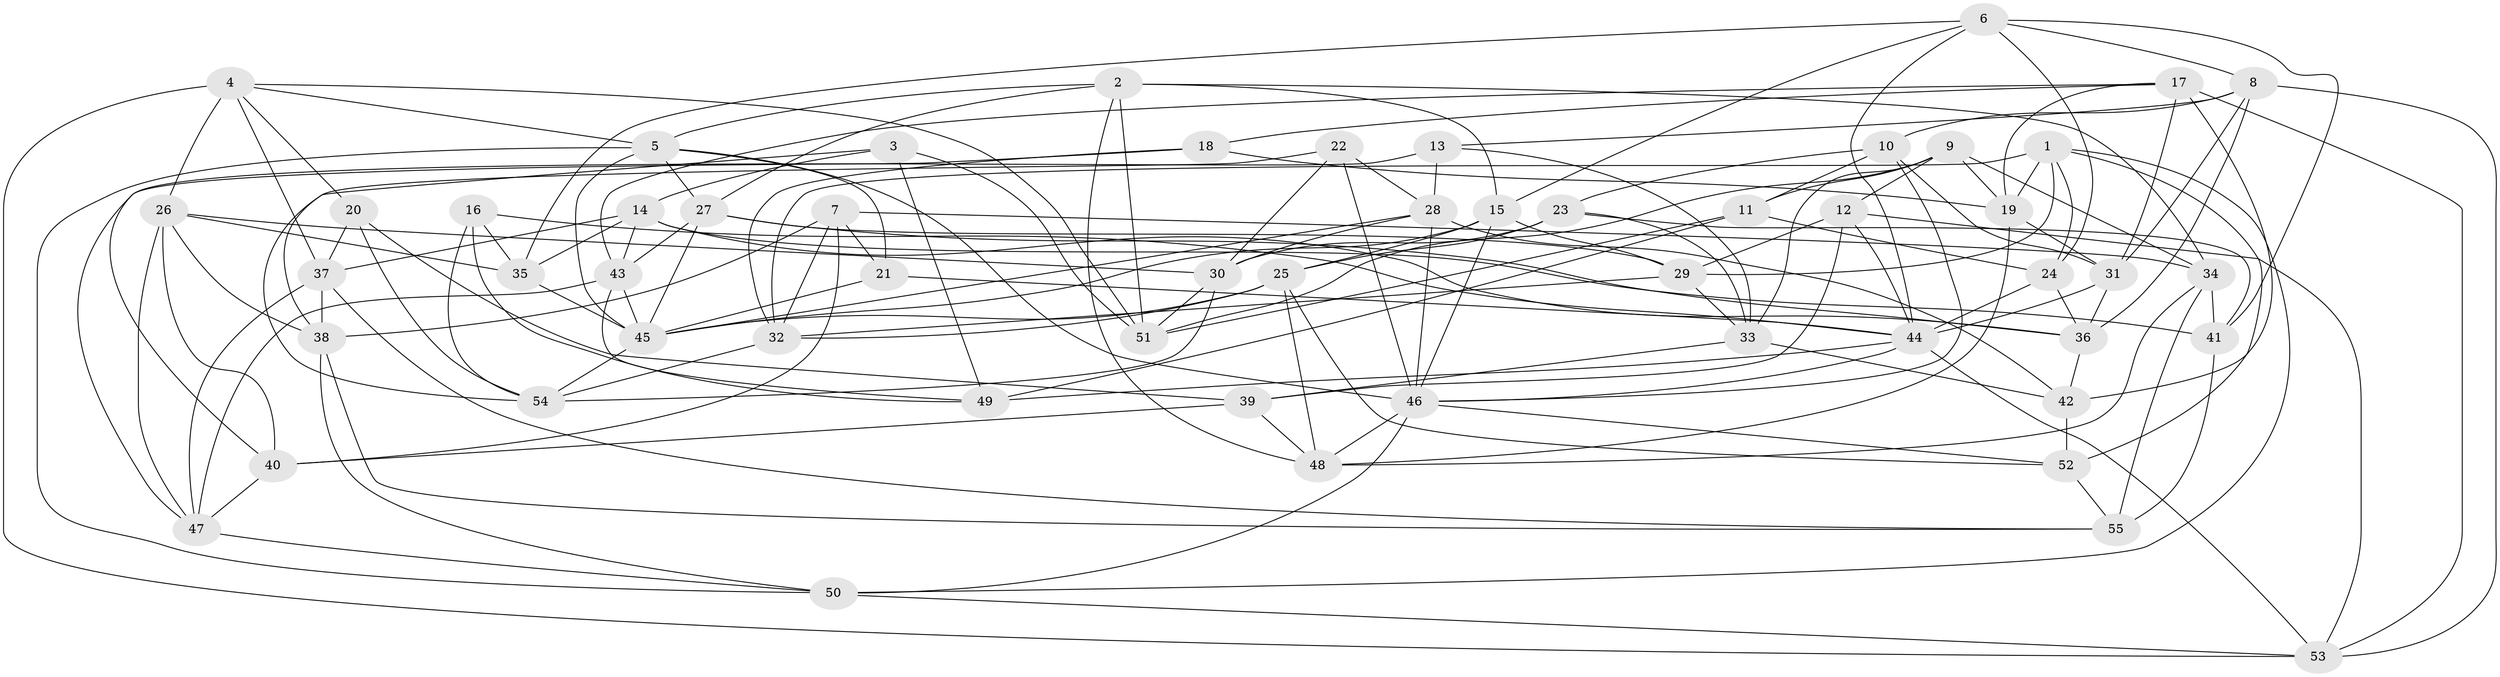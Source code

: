 // original degree distribution, {4: 1.0}
// Generated by graph-tools (version 1.1) at 2025/26/03/09/25 03:26:59]
// undirected, 55 vertices, 156 edges
graph export_dot {
graph [start="1"]
  node [color=gray90,style=filled];
  1;
  2;
  3;
  4;
  5;
  6;
  7;
  8;
  9;
  10;
  11;
  12;
  13;
  14;
  15;
  16;
  17;
  18;
  19;
  20;
  21;
  22;
  23;
  24;
  25;
  26;
  27;
  28;
  29;
  30;
  31;
  32;
  33;
  34;
  35;
  36;
  37;
  38;
  39;
  40;
  41;
  42;
  43;
  44;
  45;
  46;
  47;
  48;
  49;
  50;
  51;
  52;
  53;
  54;
  55;
  1 -- 19 [weight=1.0];
  1 -- 24 [weight=1.0];
  1 -- 29 [weight=1.0];
  1 -- 32 [weight=1.0];
  1 -- 50 [weight=1.0];
  1 -- 52 [weight=1.0];
  2 -- 5 [weight=1.0];
  2 -- 15 [weight=1.0];
  2 -- 27 [weight=1.0];
  2 -- 34 [weight=1.0];
  2 -- 48 [weight=1.0];
  2 -- 51 [weight=1.0];
  3 -- 14 [weight=1.0];
  3 -- 38 [weight=1.0];
  3 -- 49 [weight=1.0];
  3 -- 51 [weight=1.0];
  4 -- 5 [weight=1.0];
  4 -- 20 [weight=1.0];
  4 -- 26 [weight=1.0];
  4 -- 37 [weight=1.0];
  4 -- 51 [weight=1.0];
  4 -- 53 [weight=1.0];
  5 -- 21 [weight=1.0];
  5 -- 27 [weight=1.0];
  5 -- 45 [weight=1.0];
  5 -- 46 [weight=2.0];
  5 -- 50 [weight=1.0];
  6 -- 8 [weight=1.0];
  6 -- 15 [weight=1.0];
  6 -- 24 [weight=1.0];
  6 -- 35 [weight=1.0];
  6 -- 41 [weight=1.0];
  6 -- 44 [weight=1.0];
  7 -- 21 [weight=1.0];
  7 -- 32 [weight=1.0];
  7 -- 34 [weight=1.0];
  7 -- 38 [weight=1.0];
  7 -- 40 [weight=2.0];
  8 -- 10 [weight=1.0];
  8 -- 13 [weight=1.0];
  8 -- 31 [weight=1.0];
  8 -- 36 [weight=1.0];
  8 -- 53 [weight=1.0];
  9 -- 11 [weight=1.0];
  9 -- 12 [weight=1.0];
  9 -- 19 [weight=1.0];
  9 -- 33 [weight=1.0];
  9 -- 34 [weight=1.0];
  9 -- 51 [weight=1.0];
  10 -- 11 [weight=1.0];
  10 -- 23 [weight=2.0];
  10 -- 31 [weight=1.0];
  10 -- 46 [weight=1.0];
  11 -- 24 [weight=2.0];
  11 -- 49 [weight=1.0];
  11 -- 51 [weight=1.0];
  12 -- 29 [weight=1.0];
  12 -- 39 [weight=2.0];
  12 -- 44 [weight=1.0];
  12 -- 53 [weight=1.0];
  13 -- 28 [weight=1.0];
  13 -- 33 [weight=1.0];
  13 -- 47 [weight=1.0];
  14 -- 35 [weight=1.0];
  14 -- 36 [weight=1.0];
  14 -- 37 [weight=1.0];
  14 -- 41 [weight=1.0];
  14 -- 43 [weight=1.0];
  15 -- 25 [weight=1.0];
  15 -- 29 [weight=1.0];
  15 -- 45 [weight=1.0];
  15 -- 46 [weight=1.0];
  16 -- 35 [weight=1.0];
  16 -- 44 [weight=1.0];
  16 -- 49 [weight=1.0];
  16 -- 54 [weight=1.0];
  17 -- 18 [weight=1.0];
  17 -- 19 [weight=1.0];
  17 -- 31 [weight=1.0];
  17 -- 42 [weight=1.0];
  17 -- 43 [weight=1.0];
  17 -- 53 [weight=1.0];
  18 -- 19 [weight=1.0];
  18 -- 32 [weight=1.0];
  18 -- 40 [weight=1.0];
  19 -- 31 [weight=1.0];
  19 -- 48 [weight=1.0];
  20 -- 37 [weight=1.0];
  20 -- 39 [weight=1.0];
  20 -- 54 [weight=1.0];
  21 -- 44 [weight=1.0];
  21 -- 45 [weight=1.0];
  22 -- 28 [weight=1.0];
  22 -- 30 [weight=1.0];
  22 -- 46 [weight=1.0];
  22 -- 54 [weight=1.0];
  23 -- 25 [weight=1.0];
  23 -- 30 [weight=1.0];
  23 -- 33 [weight=1.0];
  23 -- 41 [weight=1.0];
  24 -- 36 [weight=1.0];
  24 -- 44 [weight=1.0];
  25 -- 32 [weight=1.0];
  25 -- 45 [weight=1.0];
  25 -- 48 [weight=1.0];
  25 -- 52 [weight=1.0];
  26 -- 30 [weight=1.0];
  26 -- 35 [weight=1.0];
  26 -- 38 [weight=1.0];
  26 -- 40 [weight=1.0];
  26 -- 47 [weight=1.0];
  27 -- 29 [weight=1.0];
  27 -- 36 [weight=1.0];
  27 -- 43 [weight=1.0];
  27 -- 45 [weight=1.0];
  28 -- 30 [weight=1.0];
  28 -- 42 [weight=1.0];
  28 -- 45 [weight=1.0];
  28 -- 46 [weight=1.0];
  29 -- 32 [weight=1.0];
  29 -- 33 [weight=1.0];
  30 -- 51 [weight=1.0];
  30 -- 54 [weight=1.0];
  31 -- 36 [weight=1.0];
  31 -- 44 [weight=1.0];
  32 -- 54 [weight=1.0];
  33 -- 39 [weight=1.0];
  33 -- 42 [weight=1.0];
  34 -- 41 [weight=1.0];
  34 -- 48 [weight=1.0];
  34 -- 55 [weight=1.0];
  35 -- 45 [weight=2.0];
  36 -- 42 [weight=1.0];
  37 -- 38 [weight=1.0];
  37 -- 47 [weight=1.0];
  37 -- 55 [weight=1.0];
  38 -- 50 [weight=1.0];
  38 -- 55 [weight=1.0];
  39 -- 40 [weight=1.0];
  39 -- 48 [weight=1.0];
  40 -- 47 [weight=1.0];
  41 -- 55 [weight=2.0];
  42 -- 52 [weight=2.0];
  43 -- 45 [weight=1.0];
  43 -- 47 [weight=1.0];
  43 -- 49 [weight=1.0];
  44 -- 46 [weight=1.0];
  44 -- 49 [weight=2.0];
  44 -- 53 [weight=1.0];
  45 -- 54 [weight=1.0];
  46 -- 48 [weight=1.0];
  46 -- 50 [weight=1.0];
  46 -- 52 [weight=1.0];
  47 -- 50 [weight=1.0];
  50 -- 53 [weight=1.0];
  52 -- 55 [weight=1.0];
}
